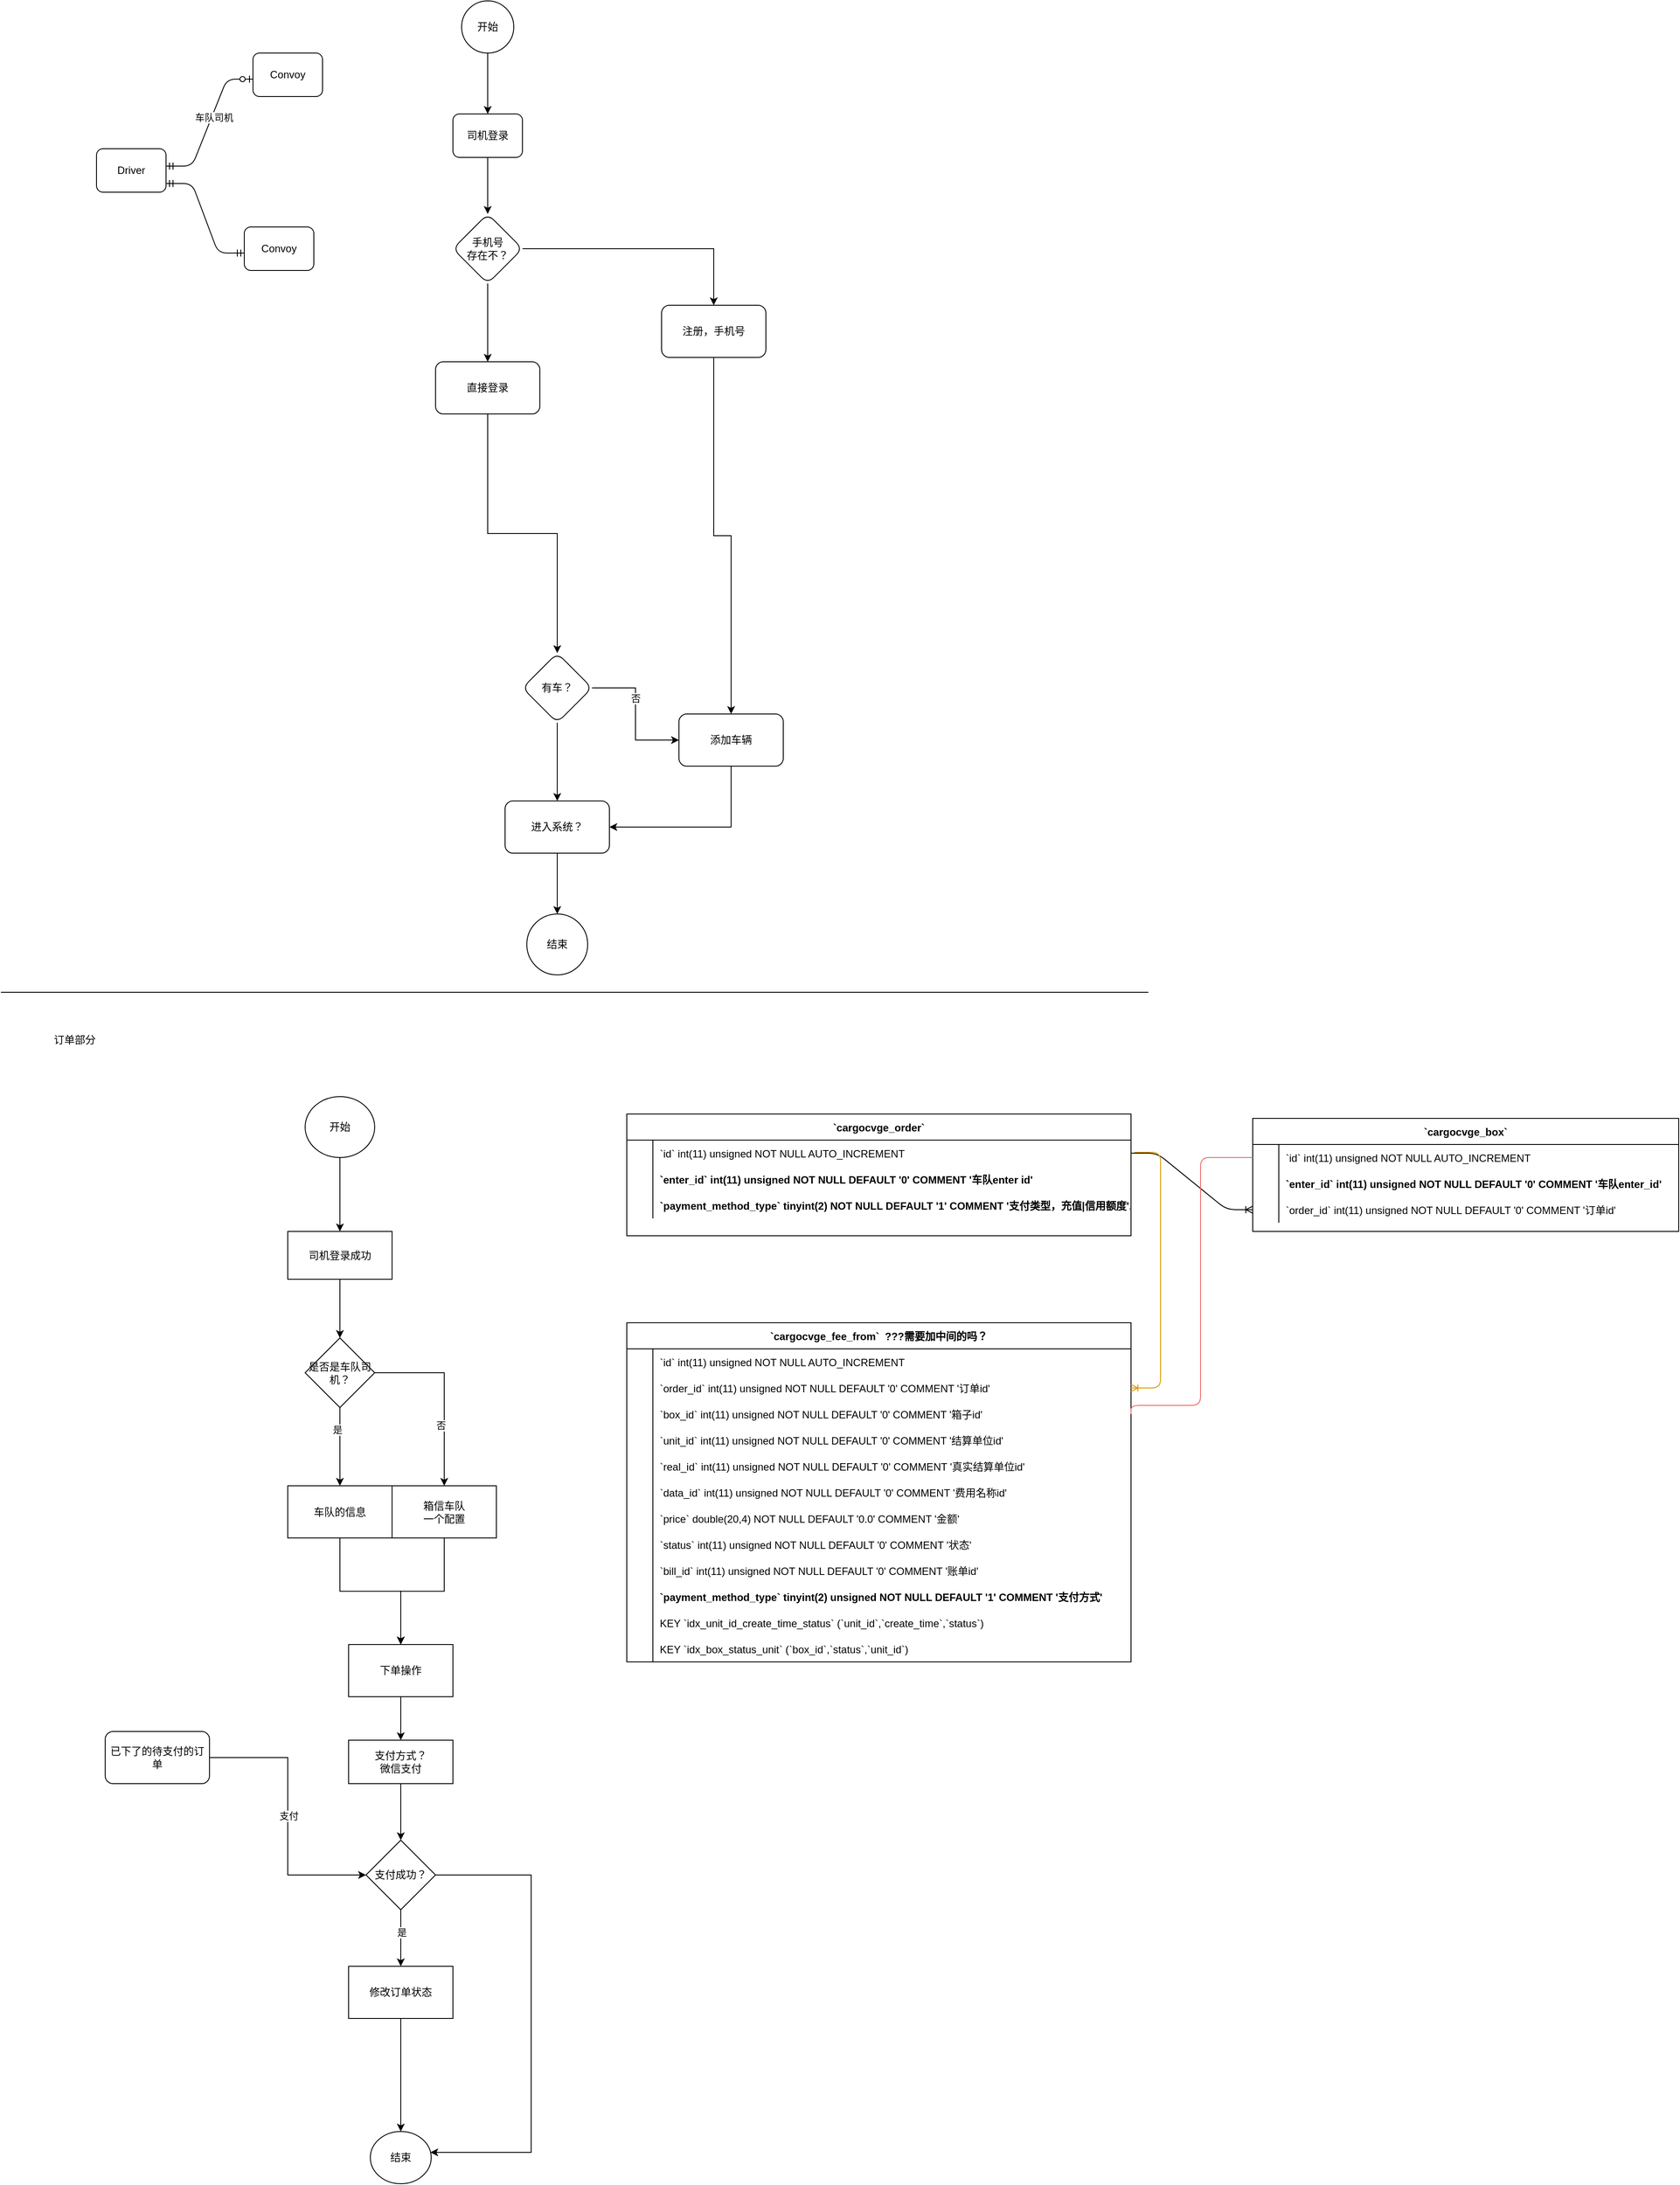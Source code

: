 <mxfile version="14.6.11" type="github">
  <diagram id="6CkrAAGylQR2G6XSMfIu" name="第 1 页">
    <mxGraphModel dx="1881" dy="763" grid="1" gridSize="10" guides="1" tooltips="1" connect="1" arrows="1" fold="1" page="1" pageScale="1" pageWidth="827" pageHeight="1169" math="0" shadow="0">
      <root>
        <mxCell id="0" />
        <mxCell id="1" parent="0" />
        <mxCell id="uRQpyjv6LIRqwJX738AH-2" value="Driver" style="rounded=1;whiteSpace=wrap;html=1;" parent="1" vertex="1">
          <mxGeometry x="140" y="250" width="80" height="50" as="geometry" />
        </mxCell>
        <mxCell id="uRQpyjv6LIRqwJX738AH-3" value="Convoy" style="rounded=1;whiteSpace=wrap;html=1;" parent="1" vertex="1">
          <mxGeometry x="320" y="140" width="80" height="50" as="geometry" />
        </mxCell>
        <mxCell id="uRQpyjv6LIRqwJX738AH-5" value="Convoy" style="rounded=1;whiteSpace=wrap;html=1;" parent="1" vertex="1">
          <mxGeometry x="310" y="340" width="80" height="50" as="geometry" />
        </mxCell>
        <mxCell id="uRQpyjv6LIRqwJX738AH-9" value="" style="edgeStyle=entityRelationEdgeStyle;fontSize=12;html=1;endArrow=ERmandOne;startArrow=ERmandOne;" parent="1" edge="1">
          <mxGeometry width="100" height="100" relative="1" as="geometry">
            <mxPoint x="220" y="290" as="sourcePoint" />
            <mxPoint x="310" y="370" as="targetPoint" />
          </mxGeometry>
        </mxCell>
        <mxCell id="uRQpyjv6LIRqwJX738AH-10" value="" style="edgeStyle=entityRelationEdgeStyle;fontSize=12;html=1;endArrow=ERzeroToOne;startArrow=ERmandOne;" parent="1" edge="1">
          <mxGeometry width="100" height="100" relative="1" as="geometry">
            <mxPoint x="220" y="270" as="sourcePoint" />
            <mxPoint x="320" y="170" as="targetPoint" />
          </mxGeometry>
        </mxCell>
        <mxCell id="uRQpyjv6LIRqwJX738AH-11" value="车队司机" style="edgeLabel;html=1;align=center;verticalAlign=middle;resizable=0;points=[];" parent="uRQpyjv6LIRqwJX738AH-10" vertex="1" connectable="0">
          <mxGeometry x="0.089" y="-2" relative="1" as="geometry">
            <mxPoint as="offset" />
          </mxGeometry>
        </mxCell>
        <mxCell id="uRQpyjv6LIRqwJX738AH-17" style="edgeStyle=orthogonalEdgeStyle;rounded=0;orthogonalLoop=1;jettySize=auto;html=1;exitX=0.5;exitY=1;exitDx=0;exitDy=0;entryX=0.5;entryY=0;entryDx=0;entryDy=0;" parent="1" source="uRQpyjv6LIRqwJX738AH-15" target="uRQpyjv6LIRqwJX738AH-16" edge="1">
          <mxGeometry relative="1" as="geometry" />
        </mxCell>
        <mxCell id="uRQpyjv6LIRqwJX738AH-15" value="开始" style="ellipse;whiteSpace=wrap;html=1;" parent="1" vertex="1">
          <mxGeometry x="560" y="80" width="60" height="60" as="geometry" />
        </mxCell>
        <mxCell id="uRQpyjv6LIRqwJX738AH-19" value="" style="edgeStyle=orthogonalEdgeStyle;rounded=0;orthogonalLoop=1;jettySize=auto;html=1;" parent="1" source="uRQpyjv6LIRqwJX738AH-16" target="uRQpyjv6LIRqwJX738AH-18" edge="1">
          <mxGeometry relative="1" as="geometry" />
        </mxCell>
        <mxCell id="uRQpyjv6LIRqwJX738AH-16" value="司机登录" style="rounded=1;whiteSpace=wrap;html=1;" parent="1" vertex="1">
          <mxGeometry x="550" y="210" width="80" height="50" as="geometry" />
        </mxCell>
        <mxCell id="uRQpyjv6LIRqwJX738AH-21" value="" style="edgeStyle=orthogonalEdgeStyle;rounded=0;orthogonalLoop=1;jettySize=auto;html=1;" parent="1" source="uRQpyjv6LIRqwJX738AH-18" target="uRQpyjv6LIRqwJX738AH-20" edge="1">
          <mxGeometry relative="1" as="geometry" />
        </mxCell>
        <mxCell id="uRQpyjv6LIRqwJX738AH-23" value="" style="edgeStyle=orthogonalEdgeStyle;rounded=0;orthogonalLoop=1;jettySize=auto;html=1;" parent="1" source="uRQpyjv6LIRqwJX738AH-18" target="uRQpyjv6LIRqwJX738AH-22" edge="1">
          <mxGeometry relative="1" as="geometry" />
        </mxCell>
        <mxCell id="uRQpyjv6LIRqwJX738AH-18" value="手机号&lt;br&gt;存在不？" style="rhombus;whiteSpace=wrap;html=1;rounded=1;" parent="1" vertex="1">
          <mxGeometry x="550" y="325" width="80" height="80" as="geometry" />
        </mxCell>
        <mxCell id="uRQpyjv6LIRqwJX738AH-47" style="edgeStyle=orthogonalEdgeStyle;rounded=0;orthogonalLoop=1;jettySize=auto;html=1;exitX=0.5;exitY=1;exitDx=0;exitDy=0;" parent="1" source="uRQpyjv6LIRqwJX738AH-20" target="uRQpyjv6LIRqwJX738AH-31" edge="1">
          <mxGeometry relative="1" as="geometry" />
        </mxCell>
        <mxCell id="uRQpyjv6LIRqwJX738AH-20" value="直接登录" style="whiteSpace=wrap;html=1;rounded=1;" parent="1" vertex="1">
          <mxGeometry x="530" y="495" width="120" height="60" as="geometry" />
        </mxCell>
        <mxCell id="uRQpyjv6LIRqwJX738AH-48" style="edgeStyle=orthogonalEdgeStyle;rounded=0;orthogonalLoop=1;jettySize=auto;html=1;entryX=0.5;entryY=0;entryDx=0;entryDy=0;" parent="1" source="uRQpyjv6LIRqwJX738AH-22" target="uRQpyjv6LIRqwJX738AH-34" edge="1">
          <mxGeometry relative="1" as="geometry" />
        </mxCell>
        <mxCell id="uRQpyjv6LIRqwJX738AH-22" value="注册，手机号" style="whiteSpace=wrap;html=1;rounded=1;" parent="1" vertex="1">
          <mxGeometry x="790" y="430" width="120" height="60" as="geometry" />
        </mxCell>
        <mxCell id="uRQpyjv6LIRqwJX738AH-35" value="" style="edgeStyle=orthogonalEdgeStyle;rounded=0;orthogonalLoop=1;jettySize=auto;html=1;" parent="1" source="uRQpyjv6LIRqwJX738AH-31" target="uRQpyjv6LIRqwJX738AH-34" edge="1">
          <mxGeometry relative="1" as="geometry" />
        </mxCell>
        <mxCell id="uRQpyjv6LIRqwJX738AH-36" value="否" style="edgeLabel;html=1;align=center;verticalAlign=middle;resizable=0;points=[];" parent="uRQpyjv6LIRqwJX738AH-35" vertex="1" connectable="0">
          <mxGeometry x="-0.233" relative="1" as="geometry">
            <mxPoint as="offset" />
          </mxGeometry>
        </mxCell>
        <mxCell id="uRQpyjv6LIRqwJX738AH-38" value="" style="edgeStyle=orthogonalEdgeStyle;rounded=0;orthogonalLoop=1;jettySize=auto;html=1;" parent="1" source="uRQpyjv6LIRqwJX738AH-31" target="uRQpyjv6LIRqwJX738AH-37" edge="1">
          <mxGeometry relative="1" as="geometry" />
        </mxCell>
        <mxCell id="uRQpyjv6LIRqwJX738AH-31" value="有车？" style="rhombus;whiteSpace=wrap;html=1;rounded=1;" parent="1" vertex="1">
          <mxGeometry x="630" y="830" width="80" height="80" as="geometry" />
        </mxCell>
        <mxCell id="uRQpyjv6LIRqwJX738AH-39" style="edgeStyle=orthogonalEdgeStyle;rounded=0;orthogonalLoop=1;jettySize=auto;html=1;exitX=0.5;exitY=1;exitDx=0;exitDy=0;entryX=1;entryY=0.5;entryDx=0;entryDy=0;" parent="1" source="uRQpyjv6LIRqwJX738AH-34" target="uRQpyjv6LIRqwJX738AH-37" edge="1">
          <mxGeometry relative="1" as="geometry" />
        </mxCell>
        <mxCell id="uRQpyjv6LIRqwJX738AH-34" value="添加车辆" style="whiteSpace=wrap;html=1;rounded=1;" parent="1" vertex="1">
          <mxGeometry x="810" y="900" width="120" height="60" as="geometry" />
        </mxCell>
        <mxCell id="uRQpyjv6LIRqwJX738AH-41" value="" style="edgeStyle=orthogonalEdgeStyle;rounded=0;orthogonalLoop=1;jettySize=auto;html=1;" parent="1" source="uRQpyjv6LIRqwJX738AH-37" target="uRQpyjv6LIRqwJX738AH-40" edge="1">
          <mxGeometry relative="1" as="geometry" />
        </mxCell>
        <mxCell id="uRQpyjv6LIRqwJX738AH-37" value="进入系统？" style="whiteSpace=wrap;html=1;rounded=1;" parent="1" vertex="1">
          <mxGeometry x="610" y="1000" width="120" height="60" as="geometry" />
        </mxCell>
        <mxCell id="uRQpyjv6LIRqwJX738AH-40" value="结束" style="ellipse;whiteSpace=wrap;html=1;rounded=1;" parent="1" vertex="1">
          <mxGeometry x="635" y="1130" width="70" height="70" as="geometry" />
        </mxCell>
        <mxCell id="uRQpyjv6LIRqwJX738AH-49" value="" style="endArrow=none;html=1;" parent="1" edge="1">
          <mxGeometry width="50" height="50" relative="1" as="geometry">
            <mxPoint x="30" y="1220" as="sourcePoint" />
            <mxPoint x="1350" y="1220" as="targetPoint" />
          </mxGeometry>
        </mxCell>
        <mxCell id="uRQpyjv6LIRqwJX738AH-51" value="订单部分" style="text;html=1;strokeColor=none;fillColor=none;align=center;verticalAlign=middle;whiteSpace=wrap;rounded=0;" parent="1" vertex="1">
          <mxGeometry x="80" y="1260" width="70" height="30" as="geometry" />
        </mxCell>
        <mxCell id="uRQpyjv6LIRqwJX738AH-54" value="" style="edgeStyle=orthogonalEdgeStyle;rounded=0;orthogonalLoop=1;jettySize=auto;html=1;" parent="1" source="uRQpyjv6LIRqwJX738AH-52" target="uRQpyjv6LIRqwJX738AH-53" edge="1">
          <mxGeometry relative="1" as="geometry" />
        </mxCell>
        <mxCell id="uRQpyjv6LIRqwJX738AH-52" value="开始" style="ellipse;whiteSpace=wrap;html=1;" parent="1" vertex="1">
          <mxGeometry x="380" y="1340" width="80" height="70" as="geometry" />
        </mxCell>
        <mxCell id="uRQpyjv6LIRqwJX738AH-56" value="" style="edgeStyle=orthogonalEdgeStyle;rounded=0;orthogonalLoop=1;jettySize=auto;html=1;" parent="1" source="uRQpyjv6LIRqwJX738AH-53" target="uRQpyjv6LIRqwJX738AH-55" edge="1">
          <mxGeometry relative="1" as="geometry" />
        </mxCell>
        <mxCell id="uRQpyjv6LIRqwJX738AH-53" value="司机登录成功" style="whiteSpace=wrap;html=1;" parent="1" vertex="1">
          <mxGeometry x="360" y="1495" width="120" height="55" as="geometry" />
        </mxCell>
        <mxCell id="uRQpyjv6LIRqwJX738AH-58" value="" style="edgeStyle=orthogonalEdgeStyle;rounded=0;orthogonalLoop=1;jettySize=auto;html=1;" parent="1" source="uRQpyjv6LIRqwJX738AH-55" target="uRQpyjv6LIRqwJX738AH-57" edge="1">
          <mxGeometry relative="1" as="geometry" />
        </mxCell>
        <mxCell id="uRQpyjv6LIRqwJX738AH-61" value="是" style="edgeLabel;html=1;align=center;verticalAlign=middle;resizable=0;points=[];" parent="uRQpyjv6LIRqwJX738AH-58" vertex="1" connectable="0">
          <mxGeometry x="-0.456" y="-3" relative="1" as="geometry">
            <mxPoint y="1" as="offset" />
          </mxGeometry>
        </mxCell>
        <mxCell id="uRQpyjv6LIRqwJX738AH-60" style="edgeStyle=orthogonalEdgeStyle;rounded=0;orthogonalLoop=1;jettySize=auto;html=1;exitX=1;exitY=0.5;exitDx=0;exitDy=0;entryX=0.5;entryY=0;entryDx=0;entryDy=0;" parent="1" source="uRQpyjv6LIRqwJX738AH-55" target="uRQpyjv6LIRqwJX738AH-59" edge="1">
          <mxGeometry relative="1" as="geometry" />
        </mxCell>
        <mxCell id="uRQpyjv6LIRqwJX738AH-62" value="否" style="edgeLabel;html=1;align=center;verticalAlign=middle;resizable=0;points=[];" parent="uRQpyjv6LIRqwJX738AH-60" vertex="1" connectable="0">
          <mxGeometry x="0.338" y="-4" relative="1" as="geometry">
            <mxPoint as="offset" />
          </mxGeometry>
        </mxCell>
        <mxCell id="uRQpyjv6LIRqwJX738AH-55" value="是否是车队司机？" style="rhombus;whiteSpace=wrap;html=1;" parent="1" vertex="1">
          <mxGeometry x="380" y="1617.5" width="80" height="80" as="geometry" />
        </mxCell>
        <mxCell id="uRQpyjv6LIRqwJX738AH-64" value="" style="edgeStyle=orthogonalEdgeStyle;rounded=0;orthogonalLoop=1;jettySize=auto;html=1;" parent="1" source="uRQpyjv6LIRqwJX738AH-57" target="uRQpyjv6LIRqwJX738AH-63" edge="1">
          <mxGeometry relative="1" as="geometry" />
        </mxCell>
        <mxCell id="uRQpyjv6LIRqwJX738AH-57" value="车队的信息" style="whiteSpace=wrap;html=1;" parent="1" vertex="1">
          <mxGeometry x="360" y="1787.5" width="120" height="60" as="geometry" />
        </mxCell>
        <mxCell id="uRQpyjv6LIRqwJX738AH-65" style="edgeStyle=orthogonalEdgeStyle;rounded=0;orthogonalLoop=1;jettySize=auto;html=1;exitX=0.5;exitY=1;exitDx=0;exitDy=0;" parent="1" source="uRQpyjv6LIRqwJX738AH-59" target="uRQpyjv6LIRqwJX738AH-63" edge="1">
          <mxGeometry relative="1" as="geometry" />
        </mxCell>
        <mxCell id="uRQpyjv6LIRqwJX738AH-59" value="箱信车队&lt;br&gt;一个配置" style="whiteSpace=wrap;html=1;" parent="1" vertex="1">
          <mxGeometry x="480" y="1787.5" width="120" height="60" as="geometry" />
        </mxCell>
        <mxCell id="uRQpyjv6LIRqwJX738AH-67" value="" style="edgeStyle=orthogonalEdgeStyle;rounded=0;orthogonalLoop=1;jettySize=auto;html=1;" parent="1" source="uRQpyjv6LIRqwJX738AH-63" target="uRQpyjv6LIRqwJX738AH-66" edge="1">
          <mxGeometry relative="1" as="geometry" />
        </mxCell>
        <mxCell id="uRQpyjv6LIRqwJX738AH-63" value="下单操作" style="whiteSpace=wrap;html=1;" parent="1" vertex="1">
          <mxGeometry x="430" y="1970" width="120" height="60" as="geometry" />
        </mxCell>
        <mxCell id="uRQpyjv6LIRqwJX738AH-72" value="" style="edgeStyle=orthogonalEdgeStyle;rounded=0;orthogonalLoop=1;jettySize=auto;html=1;" parent="1" source="uRQpyjv6LIRqwJX738AH-66" target="uRQpyjv6LIRqwJX738AH-71" edge="1">
          <mxGeometry relative="1" as="geometry" />
        </mxCell>
        <mxCell id="uRQpyjv6LIRqwJX738AH-66" value="支付方式？&lt;br&gt;微信支付" style="whiteSpace=wrap;html=1;" parent="1" vertex="1">
          <mxGeometry x="430" y="2080" width="120" height="50" as="geometry" />
        </mxCell>
        <mxCell id="uRQpyjv6LIRqwJX738AH-77" value="" style="edgeStyle=orthogonalEdgeStyle;rounded=0;orthogonalLoop=1;jettySize=auto;html=1;" parent="1" source="uRQpyjv6LIRqwJX738AH-68" target="uRQpyjv6LIRqwJX738AH-76" edge="1">
          <mxGeometry relative="1" as="geometry" />
        </mxCell>
        <mxCell id="uRQpyjv6LIRqwJX738AH-68" value="修改订单状态" style="whiteSpace=wrap;html=1;" parent="1" vertex="1">
          <mxGeometry x="430" y="2340" width="120" height="60" as="geometry" />
        </mxCell>
        <mxCell id="uRQpyjv6LIRqwJX738AH-73" style="edgeStyle=orthogonalEdgeStyle;rounded=0;orthogonalLoop=1;jettySize=auto;html=1;exitX=0.5;exitY=1;exitDx=0;exitDy=0;" parent="1" source="uRQpyjv6LIRqwJX738AH-71" target="uRQpyjv6LIRqwJX738AH-68" edge="1">
          <mxGeometry relative="1" as="geometry" />
        </mxCell>
        <mxCell id="uRQpyjv6LIRqwJX738AH-74" value="是" style="edgeLabel;html=1;align=center;verticalAlign=middle;resizable=0;points=[];" parent="uRQpyjv6LIRqwJX738AH-73" vertex="1" connectable="0">
          <mxGeometry x="-0.2" y="1" relative="1" as="geometry">
            <mxPoint as="offset" />
          </mxGeometry>
        </mxCell>
        <mxCell id="uRQpyjv6LIRqwJX738AH-75" style="edgeStyle=orthogonalEdgeStyle;rounded=0;orthogonalLoop=1;jettySize=auto;html=1;exitX=1;exitY=0.5;exitDx=0;exitDy=0;entryX=0.986;entryY=0.4;entryDx=0;entryDy=0;entryPerimeter=0;" parent="1" source="uRQpyjv6LIRqwJX738AH-71" target="uRQpyjv6LIRqwJX738AH-76" edge="1">
          <mxGeometry relative="1" as="geometry">
            <mxPoint x="700" y="2490" as="targetPoint" />
            <Array as="points">
              <mxPoint x="640" y="2235" />
              <mxPoint x="640" y="2554" />
            </Array>
          </mxGeometry>
        </mxCell>
        <mxCell id="uRQpyjv6LIRqwJX738AH-71" value="支付成功？" style="rhombus;whiteSpace=wrap;html=1;" parent="1" vertex="1">
          <mxGeometry x="450" y="2195" width="80" height="80" as="geometry" />
        </mxCell>
        <mxCell id="uRQpyjv6LIRqwJX738AH-76" value="结束" style="ellipse;whiteSpace=wrap;html=1;" parent="1" vertex="1">
          <mxGeometry x="455" y="2530" width="70" height="60" as="geometry" />
        </mxCell>
        <mxCell id="uRQpyjv6LIRqwJX738AH-79" style="edgeStyle=orthogonalEdgeStyle;rounded=0;orthogonalLoop=1;jettySize=auto;html=1;entryX=0;entryY=0.5;entryDx=0;entryDy=0;" parent="1" source="uRQpyjv6LIRqwJX738AH-78" target="uRQpyjv6LIRqwJX738AH-71" edge="1">
          <mxGeometry relative="1" as="geometry" />
        </mxCell>
        <mxCell id="uRQpyjv6LIRqwJX738AH-80" value="支付" style="edgeLabel;html=1;align=center;verticalAlign=middle;resizable=0;points=[];" parent="uRQpyjv6LIRqwJX738AH-79" vertex="1" connectable="0">
          <mxGeometry x="-0.003" y="1" relative="1" as="geometry">
            <mxPoint as="offset" />
          </mxGeometry>
        </mxCell>
        <mxCell id="uRQpyjv6LIRqwJX738AH-78" value="已下了的待支付的订单" style="rounded=1;whiteSpace=wrap;html=1;" parent="1" vertex="1">
          <mxGeometry x="150" y="2070" width="120" height="60" as="geometry" />
        </mxCell>
        <mxCell id="uRQpyjv6LIRqwJX738AH-81" value="`cargocvge_order`" style="shape=table;startSize=30;container=1;collapsible=1;childLayout=tableLayout;fixedRows=1;rowLines=0;fontStyle=1;align=center;resizeLast=1;" parent="1" vertex="1">
          <mxGeometry x="750" y="1360" width="580" height="140" as="geometry" />
        </mxCell>
        <mxCell id="uRQpyjv6LIRqwJX738AH-82" value="" style="shape=partialRectangle;collapsible=0;dropTarget=0;pointerEvents=0;fillColor=none;points=[[0,0.5],[1,0.5]];portConstraint=eastwest;top=0;left=0;right=0;bottom=0;" parent="uRQpyjv6LIRqwJX738AH-81" vertex="1">
          <mxGeometry y="30" width="580" height="30" as="geometry" />
        </mxCell>
        <mxCell id="uRQpyjv6LIRqwJX738AH-83" value="" style="shape=partialRectangle;overflow=hidden;connectable=0;fillColor=none;top=0;left=0;bottom=0;right=0;" parent="uRQpyjv6LIRqwJX738AH-82" vertex="1">
          <mxGeometry width="30" height="30" as="geometry" />
        </mxCell>
        <mxCell id="uRQpyjv6LIRqwJX738AH-84" value="`id` int(11) unsigned NOT NULL AUTO_INCREMENT" style="shape=partialRectangle;overflow=hidden;connectable=0;fillColor=none;top=0;left=0;bottom=0;right=0;align=left;spacingLeft=6;" parent="uRQpyjv6LIRqwJX738AH-82" vertex="1">
          <mxGeometry x="30" width="550" height="30" as="geometry" />
        </mxCell>
        <mxCell id="uRQpyjv6LIRqwJX738AH-85" value="" style="shape=partialRectangle;collapsible=0;dropTarget=0;pointerEvents=0;fillColor=none;points=[[0,0.5],[1,0.5]];portConstraint=eastwest;top=0;left=0;right=0;bottom=0;" parent="uRQpyjv6LIRqwJX738AH-81" vertex="1">
          <mxGeometry y="60" width="580" height="30" as="geometry" />
        </mxCell>
        <mxCell id="uRQpyjv6LIRqwJX738AH-86" value="" style="shape=partialRectangle;overflow=hidden;connectable=0;fillColor=none;top=0;left=0;bottom=0;right=0;" parent="uRQpyjv6LIRqwJX738AH-85" vertex="1">
          <mxGeometry width="30" height="30" as="geometry" />
        </mxCell>
        <mxCell id="uRQpyjv6LIRqwJX738AH-87" value="`enter_id` int(11) unsigned NOT NULL DEFAULT &#39;0&#39; COMMENT &#39;车队enter id&#39;" style="shape=partialRectangle;overflow=hidden;connectable=0;fillColor=none;top=0;left=0;bottom=0;right=0;align=left;spacingLeft=6;fontStyle=1" parent="uRQpyjv6LIRqwJX738AH-85" vertex="1">
          <mxGeometry x="30" width="550" height="30" as="geometry" />
        </mxCell>
        <mxCell id="uRQpyjv6LIRqwJX738AH-176" style="shape=partialRectangle;collapsible=0;dropTarget=0;pointerEvents=0;fillColor=none;points=[[0,0.5],[1,0.5]];portConstraint=eastwest;top=0;left=0;right=0;bottom=0;" parent="uRQpyjv6LIRqwJX738AH-81" vertex="1">
          <mxGeometry y="90" width="580" height="30" as="geometry" />
        </mxCell>
        <mxCell id="uRQpyjv6LIRqwJX738AH-177" style="shape=partialRectangle;overflow=hidden;connectable=0;fillColor=none;top=0;left=0;bottom=0;right=0;" parent="uRQpyjv6LIRqwJX738AH-176" vertex="1">
          <mxGeometry width="30" height="30" as="geometry" />
        </mxCell>
        <mxCell id="uRQpyjv6LIRqwJX738AH-178" value="`payment_method_type` tinyint(2) NOT NULL DEFAULT &#39;1&#39; COMMENT &#39;支付类型，充值|信用额度&#39;," style="shape=partialRectangle;overflow=hidden;connectable=0;fillColor=none;top=0;left=0;bottom=0;right=0;align=left;spacingLeft=6;fontStyle=1" parent="uRQpyjv6LIRqwJX738AH-176" vertex="1">
          <mxGeometry x="30" width="550" height="30" as="geometry" />
        </mxCell>
        <mxCell id="uRQpyjv6LIRqwJX738AH-166" value="`cargocvge_box`" style="shape=table;startSize=30;container=1;collapsible=1;childLayout=tableLayout;fixedRows=1;rowLines=0;fontStyle=1;align=center;resizeLast=1;" parent="1" vertex="1">
          <mxGeometry x="1470" y="1365" width="490" height="130" as="geometry" />
        </mxCell>
        <mxCell id="uRQpyjv6LIRqwJX738AH-167" value="" style="shape=partialRectangle;collapsible=0;dropTarget=0;pointerEvents=0;fillColor=none;points=[[0,0.5],[1,0.5]];portConstraint=eastwest;top=0;left=0;right=0;bottom=0;" parent="uRQpyjv6LIRqwJX738AH-166" vertex="1">
          <mxGeometry y="30" width="490" height="30" as="geometry" />
        </mxCell>
        <mxCell id="uRQpyjv6LIRqwJX738AH-168" value="" style="shape=partialRectangle;overflow=hidden;connectable=0;fillColor=none;top=0;left=0;bottom=0;right=0;" parent="uRQpyjv6LIRqwJX738AH-167" vertex="1">
          <mxGeometry width="30" height="30" as="geometry" />
        </mxCell>
        <mxCell id="uRQpyjv6LIRqwJX738AH-169" value="`id` int(11) unsigned NOT NULL AUTO_INCREMENT" style="shape=partialRectangle;overflow=hidden;connectable=0;fillColor=none;top=0;left=0;bottom=0;right=0;align=left;spacingLeft=6;" parent="uRQpyjv6LIRqwJX738AH-167" vertex="1">
          <mxGeometry x="30" width="460" height="30" as="geometry" />
        </mxCell>
        <mxCell id="uRQpyjv6LIRqwJX738AH-170" value="" style="shape=partialRectangle;collapsible=0;dropTarget=0;pointerEvents=0;fillColor=none;points=[[0,0.5],[1,0.5]];portConstraint=eastwest;top=0;left=0;right=0;bottom=0;" parent="uRQpyjv6LIRqwJX738AH-166" vertex="1">
          <mxGeometry y="60" width="490" height="30" as="geometry" />
        </mxCell>
        <mxCell id="uRQpyjv6LIRqwJX738AH-171" value="" style="shape=partialRectangle;overflow=hidden;connectable=0;fillColor=none;top=0;left=0;bottom=0;right=0;" parent="uRQpyjv6LIRqwJX738AH-170" vertex="1">
          <mxGeometry width="30" height="30" as="geometry" />
        </mxCell>
        <mxCell id="uRQpyjv6LIRqwJX738AH-172" value="`enter_id` int(11) unsigned NOT NULL DEFAULT &#39;0&#39; COMMENT &#39;车队enter_id&#39;" style="shape=partialRectangle;overflow=hidden;connectable=0;fillColor=none;top=0;left=0;bottom=0;right=0;align=left;spacingLeft=6;fontStyle=1" parent="uRQpyjv6LIRqwJX738AH-170" vertex="1">
          <mxGeometry x="30" width="460" height="30" as="geometry" />
        </mxCell>
        <mxCell id="uRQpyjv6LIRqwJX738AH-173" value="" style="shape=partialRectangle;collapsible=0;dropTarget=0;pointerEvents=0;fillColor=none;points=[[0,0.5],[1,0.5]];portConstraint=eastwest;top=0;left=0;right=0;bottom=0;" parent="uRQpyjv6LIRqwJX738AH-166" vertex="1">
          <mxGeometry y="90" width="490" height="30" as="geometry" />
        </mxCell>
        <mxCell id="uRQpyjv6LIRqwJX738AH-174" value="" style="shape=partialRectangle;overflow=hidden;connectable=0;fillColor=none;top=0;left=0;bottom=0;right=0;" parent="uRQpyjv6LIRqwJX738AH-173" vertex="1">
          <mxGeometry width="30" height="30" as="geometry" />
        </mxCell>
        <mxCell id="uRQpyjv6LIRqwJX738AH-175" value="`order_id` int(11) unsigned NOT NULL DEFAULT &#39;0&#39; COMMENT &#39;订单id&#39;" style="shape=partialRectangle;overflow=hidden;connectable=0;fillColor=none;top=0;left=0;bottom=0;right=0;align=left;spacingLeft=6;" parent="uRQpyjv6LIRqwJX738AH-173" vertex="1">
          <mxGeometry x="30" width="460" height="30" as="geometry" />
        </mxCell>
        <mxCell id="uRQpyjv6LIRqwJX738AH-189" value="`cargocvge_fee_from`  ???需要加中间的吗？" style="shape=table;startSize=30;container=1;collapsible=1;childLayout=tableLayout;fixedRows=1;rowLines=0;fontStyle=1;align=center;resizeLast=1;" parent="1" vertex="1">
          <mxGeometry x="750" y="1600" width="580" height="390" as="geometry" />
        </mxCell>
        <mxCell id="uRQpyjv6LIRqwJX738AH-190" value="" style="shape=partialRectangle;collapsible=0;dropTarget=0;pointerEvents=0;fillColor=none;points=[[0,0.5],[1,0.5]];portConstraint=eastwest;top=0;left=0;right=0;bottom=0;" parent="uRQpyjv6LIRqwJX738AH-189" vertex="1">
          <mxGeometry y="30" width="580" height="30" as="geometry" />
        </mxCell>
        <mxCell id="uRQpyjv6LIRqwJX738AH-191" value="" style="shape=partialRectangle;overflow=hidden;connectable=0;fillColor=none;top=0;left=0;bottom=0;right=0;" parent="uRQpyjv6LIRqwJX738AH-190" vertex="1">
          <mxGeometry width="30" height="30" as="geometry" />
        </mxCell>
        <mxCell id="uRQpyjv6LIRqwJX738AH-192" value="`id` int(11) unsigned NOT NULL AUTO_INCREMENT" style="shape=partialRectangle;overflow=hidden;connectable=0;fillColor=none;top=0;left=0;bottom=0;right=0;align=left;spacingLeft=6;" parent="uRQpyjv6LIRqwJX738AH-190" vertex="1">
          <mxGeometry x="30" width="550" height="30" as="geometry" />
        </mxCell>
        <mxCell id="uRQpyjv6LIRqwJX738AH-193" value="" style="shape=partialRectangle;collapsible=0;dropTarget=0;pointerEvents=0;fillColor=none;points=[[0,0.5],[1,0.5]];portConstraint=eastwest;top=0;left=0;right=0;bottom=0;" parent="uRQpyjv6LIRqwJX738AH-189" vertex="1">
          <mxGeometry y="60" width="580" height="30" as="geometry" />
        </mxCell>
        <mxCell id="uRQpyjv6LIRqwJX738AH-194" value="" style="shape=partialRectangle;overflow=hidden;connectable=0;fillColor=none;top=0;left=0;bottom=0;right=0;" parent="uRQpyjv6LIRqwJX738AH-193" vertex="1">
          <mxGeometry width="30" height="30" as="geometry" />
        </mxCell>
        <mxCell id="uRQpyjv6LIRqwJX738AH-195" value="`order_id` int(11) unsigned NOT NULL DEFAULT &#39;0&#39; COMMENT &#39;订单id&#39;" style="shape=partialRectangle;overflow=hidden;connectable=0;fillColor=none;top=0;left=0;bottom=0;right=0;align=left;spacingLeft=6;" parent="uRQpyjv6LIRqwJX738AH-193" vertex="1">
          <mxGeometry x="30" width="550" height="30" as="geometry" />
        </mxCell>
        <mxCell id="uRQpyjv6LIRqwJX738AH-196" value="" style="shape=partialRectangle;collapsible=0;dropTarget=0;pointerEvents=0;fillColor=none;points=[[0,0.5],[1,0.5]];portConstraint=eastwest;top=0;left=0;right=0;bottom=0;" parent="uRQpyjv6LIRqwJX738AH-189" vertex="1">
          <mxGeometry y="90" width="580" height="30" as="geometry" />
        </mxCell>
        <mxCell id="uRQpyjv6LIRqwJX738AH-197" value="" style="shape=partialRectangle;overflow=hidden;connectable=0;fillColor=none;top=0;left=0;bottom=0;right=0;" parent="uRQpyjv6LIRqwJX738AH-196" vertex="1">
          <mxGeometry width="30" height="30" as="geometry" />
        </mxCell>
        <mxCell id="uRQpyjv6LIRqwJX738AH-198" value="`box_id` int(11) unsigned NOT NULL DEFAULT &#39;0&#39; COMMENT &#39;箱子id&#39;" style="shape=partialRectangle;overflow=hidden;connectable=0;fillColor=none;top=0;left=0;bottom=0;right=0;align=left;spacingLeft=6;" parent="uRQpyjv6LIRqwJX738AH-196" vertex="1">
          <mxGeometry x="30" width="550" height="30" as="geometry" />
        </mxCell>
        <mxCell id="uRQpyjv6LIRqwJX738AH-199" value="" style="shape=partialRectangle;collapsible=0;dropTarget=0;pointerEvents=0;fillColor=none;points=[[0,0.5],[1,0.5]];portConstraint=eastwest;top=0;left=0;right=0;bottom=0;" parent="uRQpyjv6LIRqwJX738AH-189" vertex="1">
          <mxGeometry y="120" width="580" height="30" as="geometry" />
        </mxCell>
        <mxCell id="uRQpyjv6LIRqwJX738AH-200" value="" style="shape=partialRectangle;overflow=hidden;connectable=0;fillColor=none;top=0;left=0;bottom=0;right=0;" parent="uRQpyjv6LIRqwJX738AH-199" vertex="1">
          <mxGeometry width="30" height="30" as="geometry" />
        </mxCell>
        <mxCell id="uRQpyjv6LIRqwJX738AH-201" value="`unit_id` int(11) unsigned NOT NULL DEFAULT &#39;0&#39; COMMENT &#39;结算单位id&#39;" style="shape=partialRectangle;overflow=hidden;connectable=0;fillColor=none;top=0;left=0;bottom=0;right=0;align=left;spacingLeft=6;" parent="uRQpyjv6LIRqwJX738AH-199" vertex="1">
          <mxGeometry x="30" width="550" height="30" as="geometry" />
        </mxCell>
        <mxCell id="uRQpyjv6LIRqwJX738AH-202" value="" style="shape=partialRectangle;collapsible=0;dropTarget=0;pointerEvents=0;fillColor=none;points=[[0,0.5],[1,0.5]];portConstraint=eastwest;top=0;left=0;right=0;bottom=0;" parent="uRQpyjv6LIRqwJX738AH-189" vertex="1">
          <mxGeometry y="150" width="580" height="30" as="geometry" />
        </mxCell>
        <mxCell id="uRQpyjv6LIRqwJX738AH-203" value="" style="shape=partialRectangle;overflow=hidden;connectable=0;fillColor=none;top=0;left=0;bottom=0;right=0;" parent="uRQpyjv6LIRqwJX738AH-202" vertex="1">
          <mxGeometry width="30" height="30" as="geometry" />
        </mxCell>
        <mxCell id="uRQpyjv6LIRqwJX738AH-204" value="`real_id` int(11) unsigned NOT NULL DEFAULT &#39;0&#39; COMMENT &#39;真实结算单位id&#39;" style="shape=partialRectangle;overflow=hidden;connectable=0;fillColor=none;top=0;left=0;bottom=0;right=0;align=left;spacingLeft=6;" parent="uRQpyjv6LIRqwJX738AH-202" vertex="1">
          <mxGeometry x="30" width="550" height="30" as="geometry" />
        </mxCell>
        <mxCell id="uRQpyjv6LIRqwJX738AH-205" value="" style="shape=partialRectangle;collapsible=0;dropTarget=0;pointerEvents=0;fillColor=none;points=[[0,0.5],[1,0.5]];portConstraint=eastwest;top=0;left=0;right=0;bottom=0;" parent="uRQpyjv6LIRqwJX738AH-189" vertex="1">
          <mxGeometry y="180" width="580" height="30" as="geometry" />
        </mxCell>
        <mxCell id="uRQpyjv6LIRqwJX738AH-206" value="" style="shape=partialRectangle;overflow=hidden;connectable=0;fillColor=none;top=0;left=0;bottom=0;right=0;" parent="uRQpyjv6LIRqwJX738AH-205" vertex="1">
          <mxGeometry width="30" height="30" as="geometry" />
        </mxCell>
        <mxCell id="uRQpyjv6LIRqwJX738AH-207" value="`data_id` int(11) unsigned NOT NULL DEFAULT &#39;0&#39; COMMENT &#39;费用名称id&#39;" style="shape=partialRectangle;overflow=hidden;connectable=0;fillColor=none;top=0;left=0;bottom=0;right=0;align=left;spacingLeft=6;" parent="uRQpyjv6LIRqwJX738AH-205" vertex="1">
          <mxGeometry x="30" width="550" height="30" as="geometry" />
        </mxCell>
        <mxCell id="uRQpyjv6LIRqwJX738AH-208" value="" style="shape=partialRectangle;collapsible=0;dropTarget=0;pointerEvents=0;fillColor=none;points=[[0,0.5],[1,0.5]];portConstraint=eastwest;top=0;left=0;right=0;bottom=0;" parent="uRQpyjv6LIRqwJX738AH-189" vertex="1">
          <mxGeometry y="210" width="580" height="30" as="geometry" />
        </mxCell>
        <mxCell id="uRQpyjv6LIRqwJX738AH-209" value="" style="shape=partialRectangle;overflow=hidden;connectable=0;fillColor=none;top=0;left=0;bottom=0;right=0;" parent="uRQpyjv6LIRqwJX738AH-208" vertex="1">
          <mxGeometry width="30" height="30" as="geometry" />
        </mxCell>
        <mxCell id="uRQpyjv6LIRqwJX738AH-210" value="`price` double(20,4) NOT NULL DEFAULT &#39;0.0&#39; COMMENT &#39;金额&#39;" style="shape=partialRectangle;overflow=hidden;connectable=0;fillColor=none;top=0;left=0;bottom=0;right=0;align=left;spacingLeft=6;" parent="uRQpyjv6LIRqwJX738AH-208" vertex="1">
          <mxGeometry x="30" width="550" height="30" as="geometry" />
        </mxCell>
        <mxCell id="uRQpyjv6LIRqwJX738AH-211" value="" style="shape=partialRectangle;collapsible=0;dropTarget=0;pointerEvents=0;fillColor=none;points=[[0,0.5],[1,0.5]];portConstraint=eastwest;top=0;left=0;right=0;bottom=0;" parent="uRQpyjv6LIRqwJX738AH-189" vertex="1">
          <mxGeometry y="240" width="580" height="30" as="geometry" />
        </mxCell>
        <mxCell id="uRQpyjv6LIRqwJX738AH-212" value="" style="shape=partialRectangle;overflow=hidden;connectable=0;fillColor=none;top=0;left=0;bottom=0;right=0;" parent="uRQpyjv6LIRqwJX738AH-211" vertex="1">
          <mxGeometry width="30" height="30" as="geometry" />
        </mxCell>
        <mxCell id="uRQpyjv6LIRqwJX738AH-213" value="`status` int(11) unsigned NOT NULL DEFAULT &#39;0&#39; COMMENT &#39;状态&#39;" style="shape=partialRectangle;overflow=hidden;connectable=0;fillColor=none;top=0;left=0;bottom=0;right=0;align=left;spacingLeft=6;" parent="uRQpyjv6LIRqwJX738AH-211" vertex="1">
          <mxGeometry x="30" width="550" height="30" as="geometry" />
        </mxCell>
        <mxCell id="uRQpyjv6LIRqwJX738AH-214" value="" style="shape=partialRectangle;collapsible=0;dropTarget=0;pointerEvents=0;fillColor=none;points=[[0,0.5],[1,0.5]];portConstraint=eastwest;top=0;left=0;right=0;bottom=0;" parent="uRQpyjv6LIRqwJX738AH-189" vertex="1">
          <mxGeometry y="270" width="580" height="30" as="geometry" />
        </mxCell>
        <mxCell id="uRQpyjv6LIRqwJX738AH-215" value="" style="shape=partialRectangle;overflow=hidden;connectable=0;fillColor=none;top=0;left=0;bottom=0;right=0;" parent="uRQpyjv6LIRqwJX738AH-214" vertex="1">
          <mxGeometry width="30" height="30" as="geometry" />
        </mxCell>
        <mxCell id="uRQpyjv6LIRqwJX738AH-216" value="`bill_id` int(11) unsigned NOT NULL DEFAULT &#39;0&#39; COMMENT &#39;账单id&#39;" style="shape=partialRectangle;overflow=hidden;connectable=0;fillColor=none;top=0;left=0;bottom=0;right=0;align=left;spacingLeft=6;" parent="uRQpyjv6LIRqwJX738AH-214" vertex="1">
          <mxGeometry x="30" width="550" height="30" as="geometry" />
        </mxCell>
        <mxCell id="uRQpyjv6LIRqwJX738AH-217" value="" style="shape=partialRectangle;collapsible=0;dropTarget=0;pointerEvents=0;fillColor=none;points=[[0,0.5],[1,0.5]];portConstraint=eastwest;top=0;left=0;right=0;bottom=0;" parent="uRQpyjv6LIRqwJX738AH-189" vertex="1">
          <mxGeometry y="300" width="580" height="30" as="geometry" />
        </mxCell>
        <mxCell id="uRQpyjv6LIRqwJX738AH-218" value="" style="shape=partialRectangle;overflow=hidden;connectable=0;fillColor=none;top=0;left=0;bottom=0;right=0;" parent="uRQpyjv6LIRqwJX738AH-217" vertex="1">
          <mxGeometry width="30" height="30" as="geometry" />
        </mxCell>
        <mxCell id="uRQpyjv6LIRqwJX738AH-219" value="`payment_method_type` tinyint(2) unsigned NOT NULL DEFAULT &#39;1&#39; COMMENT &#39;支付方式&#39;" style="shape=partialRectangle;overflow=hidden;connectable=0;fillColor=none;top=0;left=0;bottom=0;right=0;align=left;spacingLeft=6;fontStyle=1" parent="uRQpyjv6LIRqwJX738AH-217" vertex="1">
          <mxGeometry x="30" width="550" height="30" as="geometry" />
        </mxCell>
        <mxCell id="uRQpyjv6LIRqwJX738AH-220" value="" style="shape=partialRectangle;collapsible=0;dropTarget=0;pointerEvents=0;fillColor=none;points=[[0,0.5],[1,0.5]];portConstraint=eastwest;top=0;left=0;right=0;bottom=0;" parent="uRQpyjv6LIRqwJX738AH-189" vertex="1">
          <mxGeometry y="330" width="580" height="30" as="geometry" />
        </mxCell>
        <mxCell id="uRQpyjv6LIRqwJX738AH-221" value="" style="shape=partialRectangle;overflow=hidden;connectable=0;fillColor=none;top=0;left=0;bottom=0;right=0;" parent="uRQpyjv6LIRqwJX738AH-220" vertex="1">
          <mxGeometry width="30" height="30" as="geometry" />
        </mxCell>
        <mxCell id="uRQpyjv6LIRqwJX738AH-222" value="KEY `idx_unit_id_create_time_status` (`unit_id`,`create_time`,`status`)" style="shape=partialRectangle;overflow=hidden;connectable=0;fillColor=none;top=0;left=0;bottom=0;right=0;align=left;spacingLeft=6;" parent="uRQpyjv6LIRqwJX738AH-220" vertex="1">
          <mxGeometry x="30" width="550" height="30" as="geometry" />
        </mxCell>
        <mxCell id="uRQpyjv6LIRqwJX738AH-223" value="" style="shape=partialRectangle;collapsible=0;dropTarget=0;pointerEvents=0;fillColor=none;points=[[0,0.5],[1,0.5]];portConstraint=eastwest;top=0;left=0;right=0;bottom=0;" parent="uRQpyjv6LIRqwJX738AH-189" vertex="1">
          <mxGeometry y="360" width="580" height="30" as="geometry" />
        </mxCell>
        <mxCell id="uRQpyjv6LIRqwJX738AH-224" value="" style="shape=partialRectangle;overflow=hidden;connectable=0;fillColor=none;top=0;left=0;bottom=0;right=0;" parent="uRQpyjv6LIRqwJX738AH-223" vertex="1">
          <mxGeometry width="30" height="30" as="geometry" />
        </mxCell>
        <mxCell id="uRQpyjv6LIRqwJX738AH-225" value="KEY `idx_box_status_unit` (`box_id`,`status`,`unit_id`)" style="shape=partialRectangle;overflow=hidden;connectable=0;fillColor=none;top=0;left=0;bottom=0;right=0;align=left;spacingLeft=6;" parent="uRQpyjv6LIRqwJX738AH-223" vertex="1">
          <mxGeometry x="30" width="550" height="30" as="geometry" />
        </mxCell>
        <mxCell id="uRQpyjv6LIRqwJX738AH-227" value="" style="edgeStyle=entityRelationEdgeStyle;fontSize=12;html=1;endArrow=ERoneToMany;exitX=1;exitY=0.5;exitDx=0;exitDy=0;entryX=0;entryY=0.5;entryDx=0;entryDy=0;" parent="1" source="uRQpyjv6LIRqwJX738AH-82" target="uRQpyjv6LIRqwJX738AH-173" edge="1">
          <mxGeometry width="100" height="100" relative="1" as="geometry">
            <mxPoint x="1360" y="1660" as="sourcePoint" />
            <mxPoint x="1460" y="1560" as="targetPoint" />
          </mxGeometry>
        </mxCell>
        <mxCell id="uRQpyjv6LIRqwJX738AH-228" value="" style="edgeStyle=entityRelationEdgeStyle;fontSize=12;html=1;endArrow=ERoneToMany;exitX=1;exitY=0.5;exitDx=0;exitDy=0;entryX=1;entryY=0.5;entryDx=0;entryDy=0;fillColor=#ffe6cc;strokeColor=#d79b00;" parent="1" target="uRQpyjv6LIRqwJX738AH-193" edge="1">
          <mxGeometry width="100" height="100" relative="1" as="geometry">
            <mxPoint x="1334" y="1404" as="sourcePoint" />
            <mxPoint x="1284" y="1654" as="targetPoint" />
          </mxGeometry>
        </mxCell>
        <mxCell id="uRQpyjv6LIRqwJX738AH-229" style="edgeStyle=orthogonalEdgeStyle;rounded=1;orthogonalLoop=1;jettySize=auto;html=1;exitX=0;exitY=0.5;exitDx=0;exitDy=0;entryX=1;entryY=0.5;entryDx=0;entryDy=0;strokeColor=#EA6B66;endArrow=none;endFill=0;" parent="1" source="uRQpyjv6LIRqwJX738AH-167" target="uRQpyjv6LIRqwJX738AH-196" edge="1">
          <mxGeometry relative="1" as="geometry">
            <Array as="points">
              <mxPoint x="1410" y="1410" />
              <mxPoint x="1410" y="1695" />
            </Array>
          </mxGeometry>
        </mxCell>
      </root>
    </mxGraphModel>
  </diagram>
</mxfile>
